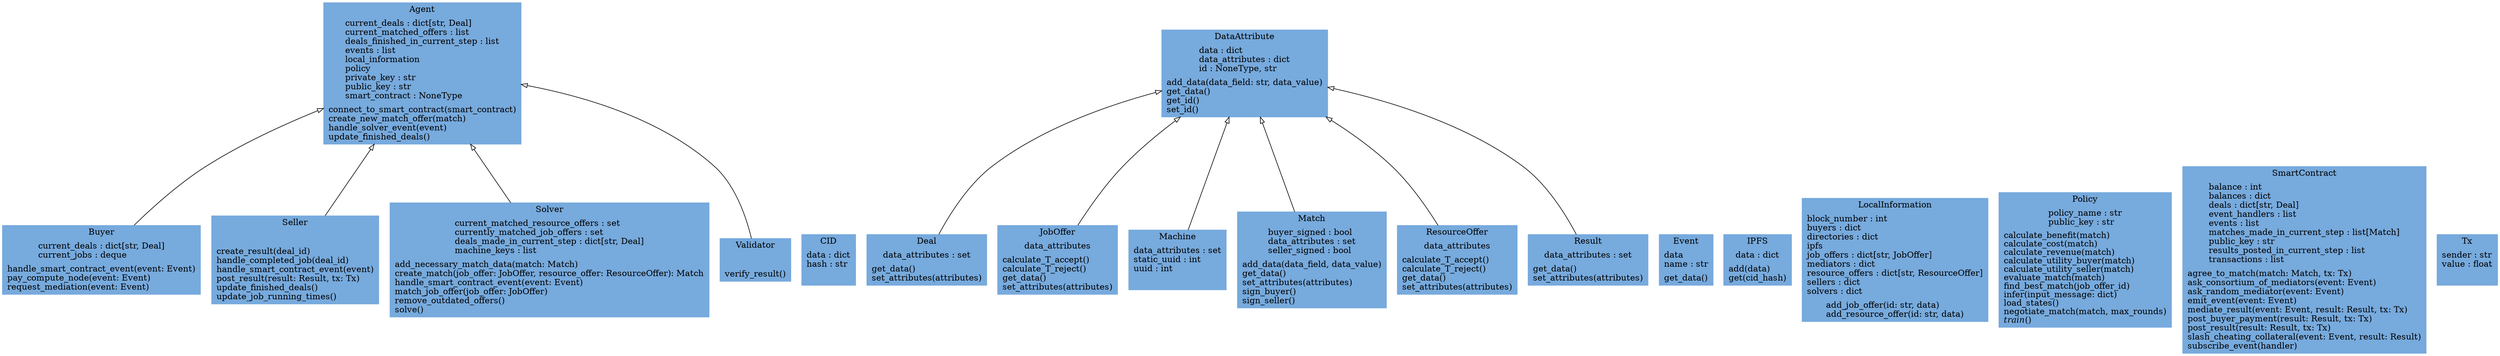 digraph "classes_coophive" {
rankdir=BT
charset="utf-8"
"coophive.agent.Agent" [color="#77AADD", fontcolor="black", label=<{Agent|current_deals : dict[str, Deal]<br ALIGN="LEFT"/>current_matched_offers : list<br ALIGN="LEFT"/>deals_finished_in_current_step : list<br ALIGN="LEFT"/>events : list<br ALIGN="LEFT"/>local_information<br ALIGN="LEFT"/>policy<br ALIGN="LEFT"/>private_key : str<br ALIGN="LEFT"/>public_key : str<br ALIGN="LEFT"/>smart_contract : NoneType<br ALIGN="LEFT"/>|connect_to_smart_contract(smart_contract)<br ALIGN="LEFT"/>create_new_match_offer(match)<br ALIGN="LEFT"/>handle_solver_event(event)<br ALIGN="LEFT"/>update_finished_deals()<br ALIGN="LEFT"/>}>, shape="record", style="filled"];
"coophive.buyer.Buyer" [color="#77AADD", fontcolor="black", label=<{Buyer|current_deals : dict[str, Deal]<br ALIGN="LEFT"/>current_jobs : deque<br ALIGN="LEFT"/>|handle_smart_contract_event(event: Event)<br ALIGN="LEFT"/>pay_compute_node(event: Event)<br ALIGN="LEFT"/>request_mediation(event: Event)<br ALIGN="LEFT"/>}>, shape="record", style="filled"];
"coophive.agent.CID" [color="#77AADD", fontcolor="black", label=<{CID|data : dict<br ALIGN="LEFT"/>hash : str<br ALIGN="LEFT"/>|}>, shape="record", style="filled"];
"coophive.data_attribute.DataAttribute" [color="#77AADD", fontcolor="black", label=<{DataAttribute|data : dict<br ALIGN="LEFT"/>data_attributes : dict<br ALIGN="LEFT"/>id : NoneType, str<br ALIGN="LEFT"/>|add_data(data_field: str, data_value)<br ALIGN="LEFT"/>get_data()<br ALIGN="LEFT"/>get_id()<br ALIGN="LEFT"/>set_id()<br ALIGN="LEFT"/>}>, shape="record", style="filled"];
"coophive.deal.Deal" [color="#77AADD", fontcolor="black", label=<{Deal|data_attributes : set<br ALIGN="LEFT"/>|get_data()<br ALIGN="LEFT"/>set_attributes(attributes)<br ALIGN="LEFT"/>}>, shape="record", style="filled"];
"coophive.event.Event" [color="#77AADD", fontcolor="black", label=<{Event|data<br ALIGN="LEFT"/>name : str<br ALIGN="LEFT"/>|get_data()<br ALIGN="LEFT"/>}>, shape="record", style="filled"];
"coophive.agent.IPFS" [color="#77AADD", fontcolor="black", label=<{IPFS|data : dict<br ALIGN="LEFT"/>|add(data)<br ALIGN="LEFT"/>get(cid_hash)<br ALIGN="LEFT"/>}>, shape="record", style="filled"];
"coophive.job_offer.JobOffer" [color="#77AADD", fontcolor="black", label=<{JobOffer|data_attributes<br ALIGN="LEFT"/>|calculate_T_accept()<br ALIGN="LEFT"/>calculate_T_reject()<br ALIGN="LEFT"/>get_data()<br ALIGN="LEFT"/>set_attributes(attributes)<br ALIGN="LEFT"/>}>, shape="record", style="filled"];
"coophive.agent.LocalInformation" [color="#77AADD", fontcolor="black", label=<{LocalInformation|block_number : int<br ALIGN="LEFT"/>buyers : dict<br ALIGN="LEFT"/>directories : dict<br ALIGN="LEFT"/>ipfs<br ALIGN="LEFT"/>job_offers : dict[str, JobOffer]<br ALIGN="LEFT"/>mediators : dict<br ALIGN="LEFT"/>resource_offers : dict[str, ResourceOffer]<br ALIGN="LEFT"/>sellers : dict<br ALIGN="LEFT"/>solvers : dict<br ALIGN="LEFT"/>|add_job_offer(id: str, data)<br ALIGN="LEFT"/>add_resource_offer(id: str, data)<br ALIGN="LEFT"/>}>, shape="record", style="filled"];
"coophive.machine.Machine" [color="#77AADD", fontcolor="black", label=<{Machine|data_attributes : set<br ALIGN="LEFT"/>static_uuid : int<br ALIGN="LEFT"/>uuid : int<br ALIGN="LEFT"/>|}>, shape="record", style="filled"];
"coophive.match.Match" [color="#77AADD", fontcolor="black", label=<{Match|buyer_signed : bool<br ALIGN="LEFT"/>data_attributes : set<br ALIGN="LEFT"/>seller_signed : bool<br ALIGN="LEFT"/>|add_data(data_field, data_value)<br ALIGN="LEFT"/>get_data()<br ALIGN="LEFT"/>set_attributes(attributes)<br ALIGN="LEFT"/>sign_buyer()<br ALIGN="LEFT"/>sign_seller()<br ALIGN="LEFT"/>}>, shape="record", style="filled"];
"coophive.policy.Policy" [color="#77AADD", fontcolor="black", label=<{Policy|policy_name : str<br ALIGN="LEFT"/>public_key : str<br ALIGN="LEFT"/>|calculate_benefit(match)<br ALIGN="LEFT"/>calculate_cost(match)<br ALIGN="LEFT"/>calculate_revenue(match)<br ALIGN="LEFT"/>calculate_utility_buyer(match)<br ALIGN="LEFT"/>calculate_utility_seller(match)<br ALIGN="LEFT"/>evaluate_match(match)<br ALIGN="LEFT"/>find_best_match(job_offer_id)<br ALIGN="LEFT"/>infer(input_message: dict)<br ALIGN="LEFT"/>load_states()<br ALIGN="LEFT"/>negotiate_match(match, max_rounds)<br ALIGN="LEFT"/><I>train</I>()<br ALIGN="LEFT"/>}>, shape="record", style="filled"];
"coophive.resource_offer.ResourceOffer" [color="#77AADD", fontcolor="black", label=<{ResourceOffer|data_attributes<br ALIGN="LEFT"/>|calculate_T_accept()<br ALIGN="LEFT"/>calculate_T_reject()<br ALIGN="LEFT"/>get_data()<br ALIGN="LEFT"/>set_attributes(attributes)<br ALIGN="LEFT"/>}>, shape="record", style="filled"];
"coophive.result.Result" [color="#77AADD", fontcolor="black", label=<{Result|data_attributes : set<br ALIGN="LEFT"/>|get_data()<br ALIGN="LEFT"/>set_attributes(attributes)<br ALIGN="LEFT"/>}>, shape="record", style="filled"];
"coophive.seller.Seller" [color="#77AADD", fontcolor="black", label=<{Seller|<br ALIGN="LEFT"/>|create_result(deal_id)<br ALIGN="LEFT"/>handle_completed_job(deal_id)<br ALIGN="LEFT"/>handle_smart_contract_event(event)<br ALIGN="LEFT"/>post_result(result: Result, tx: Tx)<br ALIGN="LEFT"/>update_finished_deals()<br ALIGN="LEFT"/>update_job_running_times()<br ALIGN="LEFT"/>}>, shape="record", style="filled"];
"coophive.smart_contract.SmartContract" [color="#77AADD", fontcolor="black", label=<{SmartContract|balance : int<br ALIGN="LEFT"/>balances : dict<br ALIGN="LEFT"/>deals : dict[str, Deal]<br ALIGN="LEFT"/>event_handlers : list<br ALIGN="LEFT"/>events : list<br ALIGN="LEFT"/>matches_made_in_current_step : list[Match]<br ALIGN="LEFT"/>public_key : str<br ALIGN="LEFT"/>results_posted_in_current_step : list<br ALIGN="LEFT"/>transactions : list<br ALIGN="LEFT"/>|agree_to_match(match: Match, tx: Tx)<br ALIGN="LEFT"/>ask_consortium_of_mediators(event: Event)<br ALIGN="LEFT"/>ask_random_mediator(event: Event)<br ALIGN="LEFT"/>emit_event(event: Event)<br ALIGN="LEFT"/>mediate_result(event: Event, result: Result, tx: Tx)<br ALIGN="LEFT"/>post_buyer_payment(result: Result, tx: Tx)<br ALIGN="LEFT"/>post_result(result: Result, tx: Tx)<br ALIGN="LEFT"/>slash_cheating_collateral(event: Event, result: Result)<br ALIGN="LEFT"/>subscribe_event(handler)<br ALIGN="LEFT"/>}>, shape="record", style="filled"];
"coophive.solver.Solver" [color="#77AADD", fontcolor="black", label=<{Solver|current_matched_resource_offers : set<br ALIGN="LEFT"/>currently_matched_job_offers : set<br ALIGN="LEFT"/>deals_made_in_current_step : dict[str, Deal]<br ALIGN="LEFT"/>machine_keys : list<br ALIGN="LEFT"/>|add_necessary_match_data(match: Match)<br ALIGN="LEFT"/>create_match(job_offer: JobOffer, resource_offer: ResourceOffer): Match<br ALIGN="LEFT"/>handle_smart_contract_event(event: Event)<br ALIGN="LEFT"/>match_job_offer(job_offer: JobOffer)<br ALIGN="LEFT"/>remove_outdated_offers()<br ALIGN="LEFT"/>solve()<br ALIGN="LEFT"/>}>, shape="record", style="filled"];
"coophive.utils.Tx" [color="#77AADD", fontcolor="black", label=<{Tx|sender : str<br ALIGN="LEFT"/>value : float<br ALIGN="LEFT"/>|}>, shape="record", style="filled"];
"coophive.validator.Validator" [color="#77AADD", fontcolor="black", label=<{Validator|<br ALIGN="LEFT"/>|verify_result()<br ALIGN="LEFT"/>}>, shape="record", style="filled"];
"coophive.buyer.Buyer" -> "coophive.agent.Agent" [arrowhead="empty", arrowtail="none"];
"coophive.deal.Deal" -> "coophive.data_attribute.DataAttribute" [arrowhead="empty", arrowtail="none"];
"coophive.job_offer.JobOffer" -> "coophive.data_attribute.DataAttribute" [arrowhead="empty", arrowtail="none"];
"coophive.machine.Machine" -> "coophive.data_attribute.DataAttribute" [arrowhead="empty", arrowtail="none"];
"coophive.match.Match" -> "coophive.data_attribute.DataAttribute" [arrowhead="empty", arrowtail="none"];
"coophive.resource_offer.ResourceOffer" -> "coophive.data_attribute.DataAttribute" [arrowhead="empty", arrowtail="none"];
"coophive.result.Result" -> "coophive.data_attribute.DataAttribute" [arrowhead="empty", arrowtail="none"];
"coophive.seller.Seller" -> "coophive.agent.Agent" [arrowhead="empty", arrowtail="none"];
"coophive.solver.Solver" -> "coophive.agent.Agent" [arrowhead="empty", arrowtail="none"];
"coophive.validator.Validator" -> "coophive.agent.Agent" [arrowhead="empty", arrowtail="none"];
}
